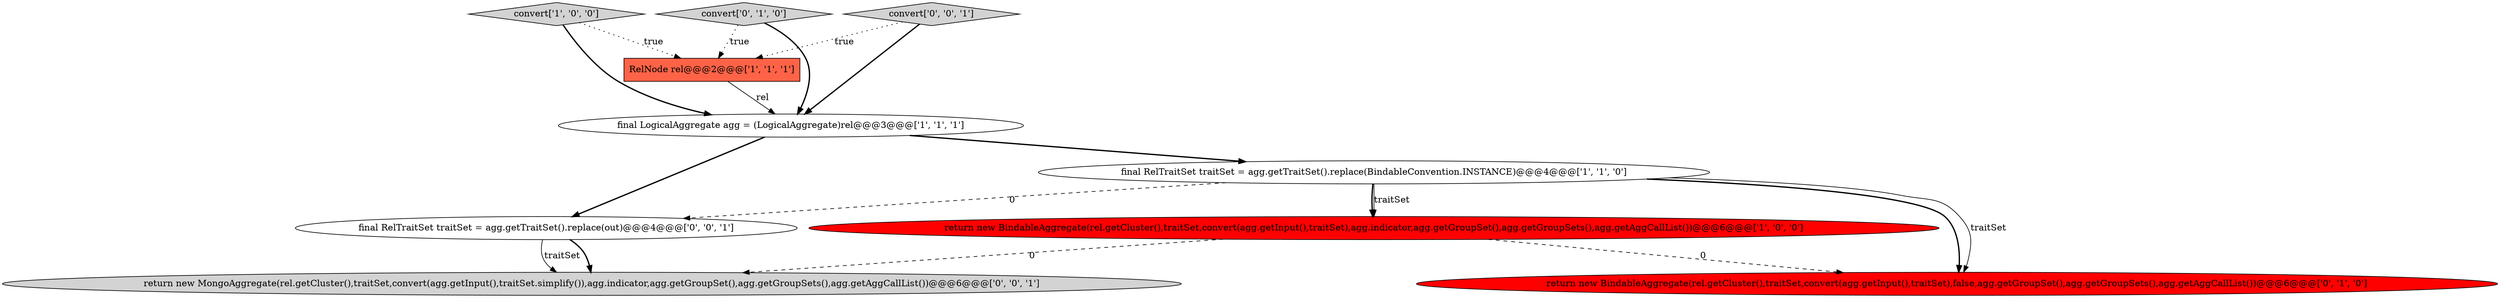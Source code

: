 digraph {
2 [style = filled, label = "return new BindableAggregate(rel.getCluster(),traitSet,convert(agg.getInput(),traitSet),agg.indicator,agg.getGroupSet(),agg.getGroupSets(),agg.getAggCallList())@@@6@@@['1', '0', '0']", fillcolor = red, shape = ellipse image = "AAA1AAABBB1BBB"];
1 [style = filled, label = "final RelTraitSet traitSet = agg.getTraitSet().replace(BindableConvention.INSTANCE)@@@4@@@['1', '1', '0']", fillcolor = white, shape = ellipse image = "AAA0AAABBB1BBB"];
0 [style = filled, label = "convert['1', '0', '0']", fillcolor = lightgray, shape = diamond image = "AAA0AAABBB1BBB"];
3 [style = filled, label = "final LogicalAggregate agg = (LogicalAggregate)rel@@@3@@@['1', '1', '1']", fillcolor = white, shape = ellipse image = "AAA0AAABBB1BBB"];
8 [style = filled, label = "convert['0', '0', '1']", fillcolor = lightgray, shape = diamond image = "AAA0AAABBB3BBB"];
9 [style = filled, label = "return new MongoAggregate(rel.getCluster(),traitSet,convert(agg.getInput(),traitSet.simplify()),agg.indicator,agg.getGroupSet(),agg.getGroupSets(),agg.getAggCallList())@@@6@@@['0', '0', '1']", fillcolor = lightgray, shape = ellipse image = "AAA0AAABBB3BBB"];
5 [style = filled, label = "return new BindableAggregate(rel.getCluster(),traitSet,convert(agg.getInput(),traitSet),false,agg.getGroupSet(),agg.getGroupSets(),agg.getAggCallList())@@@6@@@['0', '1', '0']", fillcolor = red, shape = ellipse image = "AAA1AAABBB2BBB"];
6 [style = filled, label = "convert['0', '1', '0']", fillcolor = lightgray, shape = diamond image = "AAA0AAABBB2BBB"];
4 [style = filled, label = "RelNode rel@@@2@@@['1', '1', '1']", fillcolor = tomato, shape = box image = "AAA0AAABBB1BBB"];
7 [style = filled, label = "final RelTraitSet traitSet = agg.getTraitSet().replace(out)@@@4@@@['0', '0', '1']", fillcolor = white, shape = ellipse image = "AAA0AAABBB3BBB"];
4->3 [style = solid, label="rel"];
0->3 [style = bold, label=""];
1->5 [style = bold, label=""];
6->3 [style = bold, label=""];
1->2 [style = solid, label="traitSet"];
7->9 [style = bold, label=""];
2->5 [style = dashed, label="0"];
1->2 [style = bold, label=""];
1->5 [style = solid, label="traitSet"];
1->7 [style = dashed, label="0"];
6->4 [style = dotted, label="true"];
3->1 [style = bold, label=""];
3->7 [style = bold, label=""];
7->9 [style = solid, label="traitSet"];
2->9 [style = dashed, label="0"];
8->4 [style = dotted, label="true"];
0->4 [style = dotted, label="true"];
8->3 [style = bold, label=""];
}
